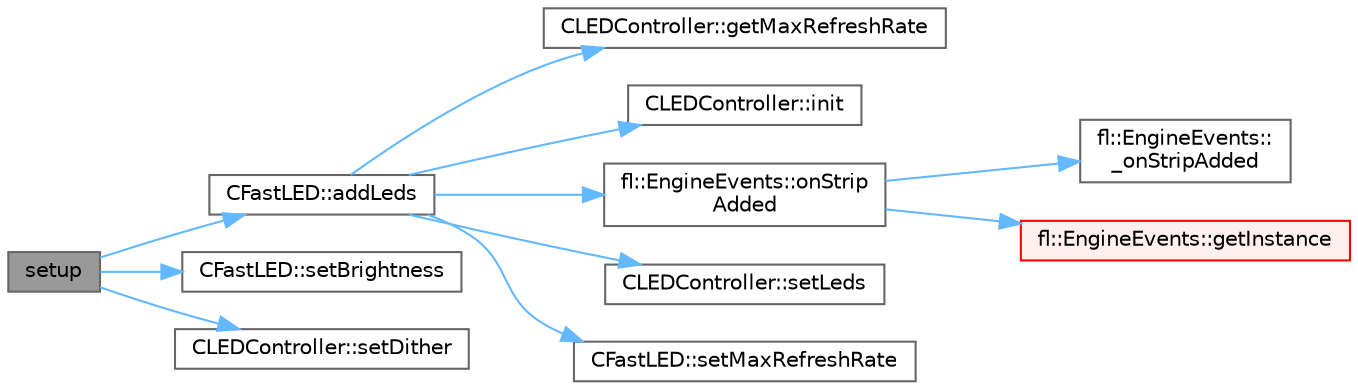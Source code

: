 digraph "setup"
{
 // LATEX_PDF_SIZE
  bgcolor="transparent";
  edge [fontname=Helvetica,fontsize=10,labelfontname=Helvetica,labelfontsize=10];
  node [fontname=Helvetica,fontsize=10,shape=box,height=0.2,width=0.4];
  rankdir="LR";
  Node1 [id="Node000001",label="setup",height=0.2,width=0.4,color="gray40", fillcolor="grey60", style="filled", fontcolor="black",tooltip=" "];
  Node1 -> Node2 [id="edge1_Node000001_Node000002",color="steelblue1",style="solid",tooltip=" "];
  Node2 [id="Node000002",label="CFastLED::addLeds",height=0.2,width=0.4,color="grey40", fillcolor="white", style="filled",URL="$dd/dbb/class_c_fast_l_e_d.html#afd7928d822589740af6e23b2d510cf3f",tooltip="Add a CLEDController instance to the world."];
  Node2 -> Node3 [id="edge2_Node000002_Node000003",color="steelblue1",style="solid",tooltip=" "];
  Node3 [id="Node000003",label="CLEDController::getMaxRefreshRate",height=0.2,width=0.4,color="grey40", fillcolor="white", style="filled",URL="$d6/d2c/class_c_l_e_d_controller.html#a44d20f088426191c82919c9cdbc63a35",tooltip="Gets the maximum possible refresh rate of the strip."];
  Node2 -> Node4 [id="edge3_Node000002_Node000004",color="steelblue1",style="solid",tooltip=" "];
  Node4 [id="Node000004",label="CLEDController::init",height=0.2,width=0.4,color="grey40", fillcolor="white", style="filled",URL="$d6/d2c/class_c_l_e_d_controller.html#af877a15a5ec452780fbd1d359b8a9913",tooltip="Initialize the LED controller."];
  Node2 -> Node5 [id="edge4_Node000002_Node000005",color="steelblue1",style="solid",tooltip=" "];
  Node5 [id="Node000005",label="fl::EngineEvents::onStrip\lAdded",height=0.2,width=0.4,color="grey40", fillcolor="white", style="filled",URL="$de/dca/classfl_1_1_engine_events.html#a8ec266f9f7b35b9174d331cb6c338d80",tooltip=" "];
  Node5 -> Node6 [id="edge5_Node000005_Node000006",color="steelblue1",style="solid",tooltip=" "];
  Node6 [id="Node000006",label="fl::EngineEvents::\l_onStripAdded",height=0.2,width=0.4,color="grey40", fillcolor="white", style="filled",URL="$de/dca/classfl_1_1_engine_events.html#a006e1f01b766436e0eec2e406b4512d5",tooltip=" "];
  Node5 -> Node7 [id="edge6_Node000005_Node000007",color="steelblue1",style="solid",tooltip=" "];
  Node7 [id="Node000007",label="fl::EngineEvents::getInstance",height=0.2,width=0.4,color="red", fillcolor="#FFF0F0", style="filled",URL="$de/dca/classfl_1_1_engine_events.html#a34a4625c4fbcf754f70820bc4f0e418b",tooltip=" "];
  Node2 -> Node9 [id="edge7_Node000002_Node000009",color="steelblue1",style="solid",tooltip=" "];
  Node9 [id="Node000009",label="CLEDController::setLeds",height=0.2,width=0.4,color="grey40", fillcolor="white", style="filled",URL="$d6/d2c/class_c_l_e_d_controller.html#a6c8e2157d244ce8b1b878947ca7695d9",tooltip="Set the default array of LEDs to be used by this controller."];
  Node2 -> Node10 [id="edge8_Node000002_Node000010",color="steelblue1",style="solid",tooltip=" "];
  Node10 [id="Node000010",label="CFastLED::setMaxRefreshRate",height=0.2,width=0.4,color="grey40", fillcolor="white", style="filled",URL="$dd/dbb/class_c_fast_l_e_d.html#a1f39e8404db214bbd6a776f52a77d8b1",tooltip="Set the maximum refresh rate."];
  Node1 -> Node11 [id="edge9_Node000001_Node000011",color="steelblue1",style="solid",tooltip=" "];
  Node11 [id="Node000011",label="CFastLED::setBrightness",height=0.2,width=0.4,color="grey40", fillcolor="white", style="filled",URL="$dd/dbb/class_c_fast_l_e_d.html#a730ba7d967e882b4b893689cf333b2eb",tooltip="Set the global brightness scaling."];
  Node1 -> Node12 [id="edge10_Node000001_Node000012",color="steelblue1",style="solid",tooltip=" "];
  Node12 [id="Node000012",label="CLEDController::setDither",height=0.2,width=0.4,color="grey40", fillcolor="white", style="filled",URL="$d6/d2c/class_c_l_e_d_controller.html#a2a231accbeb00e6a6080a7e55274a279",tooltip="Set the dithering mode for this controller to use."];
}
